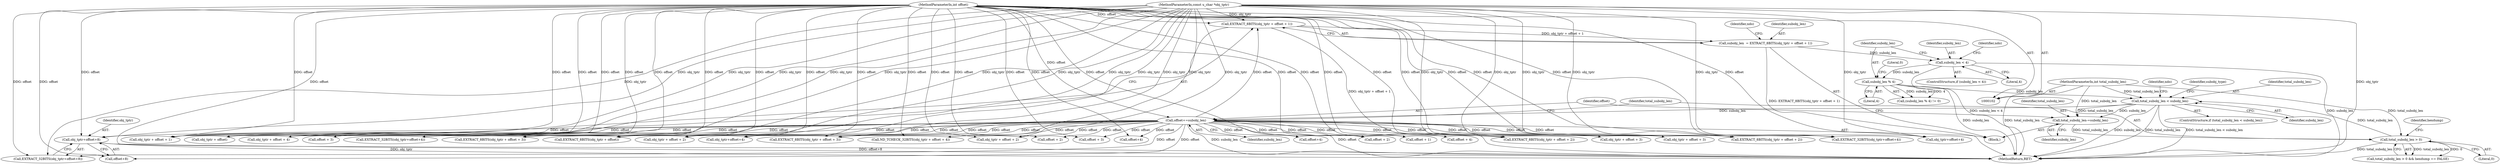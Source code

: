 digraph "0_tcpdump_d97e94223720684c6aa740ff219e0d19426c2220_0@pointer" {
"1000262" [label="(Call,obj_tptr+offset+8)"];
"1000104" [label="(MethodParameterIn,const u_char *obj_tptr)"];
"1000106" [label="(MethodParameterIn,int offset)"];
"1000301" [label="(Call,offset+=subobj_len)"];
"1000174" [label="(Call,total_subobj_len < subobj_len)"];
"1000117" [label="(Call,total_subobj_len > 0)"];
"1000298" [label="(Call,total_subobj_len-=subobj_len)"];
"1000105" [label="(MethodParameterIn,int total_subobj_len)"];
"1000163" [label="(Call,subobj_len % 4)"];
"1000152" [label="(Call,subobj_len < 4)"];
"1000130" [label="(Call,subobj_len  = EXTRACT_8BITS(obj_tptr + offset + 1))"];
"1000132" [label="(Call,EXTRACT_8BITS(obj_tptr + offset + 1))"];
"1000205" [label="(Call,offset + 2)"];
"1000154" [label="(Literal,4)"];
"1000135" [label="(Call,offset + 1)"];
"1000220" [label="(Call,offset + 3)"];
"1000287" [label="(Call,obj_tptr+offset+4)"];
"1000217" [label="(Call,EXTRACT_8BITS(obj_tptr + offset + 3))"];
"1000261" [label="(Call,EXTRACT_32BITS(obj_tptr+offset+8))"];
"1000175" [label="(Identifier,total_subobj_len)"];
"1000176" [label="(Identifier,subobj_len)"];
"1000117" [label="(Call,total_subobj_len > 0)"];
"1000229" [label="(Call,ND_TCHECK_32BITS(obj_tptr + offset + 4))"];
"1000163" [label="(Call,subobj_len % 4)"];
"1000203" [label="(Call,obj_tptr + offset + 2)"];
"1000196" [label="(Call,EXTRACT_8BITS(obj_tptr + offset + 2))"];
"1000119" [label="(Literal,0)"];
"1000302" [label="(Identifier,offset)"];
"1000301" [label="(Call,offset+=subobj_len)"];
"1000224" [label="(Call,obj_tptr + offset + 3)"];
"1000226" [label="(Call,offset + 3)"];
"1000218" [label="(Call,obj_tptr + offset + 3)"];
"1000174" [label="(Call,total_subobj_len < subobj_len)"];
"1000298" [label="(Call,total_subobj_len-=subobj_len)"];
"1000166" [label="(Literal,0)"];
"1000152" [label="(Call,subobj_len < 4)"];
"1000140" [label="(Identifier,ndo)"];
"1000202" [label="(Call,EXTRACT_8BITS(obj_tptr + offset + 2))"];
"1000239" [label="(Call,EXTRACT_32BITS(obj_tptr+offset+4))"];
"1000162" [label="(Call,(subobj_len % 4) != 0)"];
"1000262" [label="(Call,obj_tptr+offset+8)"];
"1000240" [label="(Call,obj_tptr+offset+4)"];
"1000180" [label="(Identifier,ndo)"];
"1000299" [label="(Identifier,total_subobj_len)"];
"1000151" [label="(ControlStructure,if (subobj_len < 4))"];
"1000104" [label="(MethodParameterIn,const u_char *obj_tptr)"];
"1000131" [label="(Identifier,subobj_len)"];
"1000242" [label="(Call,offset+4)"];
"1000153" [label="(Identifier,subobj_len)"];
"1000289" [label="(Call,offset+4)"];
"1000116" [label="(Call,total_subobj_len > 0 && hexdump == FALSE)"];
"1000264" [label="(Call,offset+8)"];
"1000232" [label="(Call,offset + 4)"];
"1000173" [label="(ControlStructure,if (total_subobj_len < subobj_len))"];
"1000164" [label="(Identifier,subobj_len)"];
"1000127" [label="(Call,obj_tptr + offset)"];
"1000132" [label="(Call,EXTRACT_8BITS(obj_tptr + offset + 1))"];
"1000118" [label="(Identifier,total_subobj_len)"];
"1000165" [label="(Literal,4)"];
"1000199" [label="(Call,offset + 2)"];
"1000310" [label="(MethodReturn,RET)"];
"1000121" [label="(Identifier,hexdump)"];
"1000106" [label="(MethodParameterIn,int offset)"];
"1000230" [label="(Call,obj_tptr + offset + 4)"];
"1000286" [label="(Call,EXTRACT_32BITS(obj_tptr+offset+4))"];
"1000303" [label="(Identifier,subobj_len)"];
"1000105" [label="(MethodParameterIn,int total_subobj_len)"];
"1000263" [label="(Identifier,obj_tptr)"];
"1000133" [label="(Call,obj_tptr + offset + 1)"];
"1000123" [label="(Block,)"];
"1000223" [label="(Call,EXTRACT_8BITS(obj_tptr + offset + 3))"];
"1000184" [label="(Identifier,subobj_type)"];
"1000158" [label="(Identifier,ndo)"];
"1000126" [label="(Call,EXTRACT_8BITS(obj_tptr + offset))"];
"1000130" [label="(Call,subobj_len  = EXTRACT_8BITS(obj_tptr + offset + 1))"];
"1000197" [label="(Call,obj_tptr + offset + 2)"];
"1000300" [label="(Identifier,subobj_len)"];
"1000262" -> "1000261"  [label="AST: "];
"1000262" -> "1000264"  [label="CFG: "];
"1000263" -> "1000262"  [label="AST: "];
"1000264" -> "1000262"  [label="AST: "];
"1000261" -> "1000262"  [label="CFG: "];
"1000262" -> "1000310"  [label="DDG: obj_tptr"];
"1000262" -> "1000310"  [label="DDG: offset+8"];
"1000104" -> "1000262"  [label="DDG: obj_tptr"];
"1000106" -> "1000262"  [label="DDG: offset"];
"1000301" -> "1000262"  [label="DDG: offset"];
"1000104" -> "1000102"  [label="AST: "];
"1000104" -> "1000310"  [label="DDG: obj_tptr"];
"1000104" -> "1000126"  [label="DDG: obj_tptr"];
"1000104" -> "1000127"  [label="DDG: obj_tptr"];
"1000104" -> "1000132"  [label="DDG: obj_tptr"];
"1000104" -> "1000133"  [label="DDG: obj_tptr"];
"1000104" -> "1000196"  [label="DDG: obj_tptr"];
"1000104" -> "1000197"  [label="DDG: obj_tptr"];
"1000104" -> "1000202"  [label="DDG: obj_tptr"];
"1000104" -> "1000203"  [label="DDG: obj_tptr"];
"1000104" -> "1000217"  [label="DDG: obj_tptr"];
"1000104" -> "1000218"  [label="DDG: obj_tptr"];
"1000104" -> "1000223"  [label="DDG: obj_tptr"];
"1000104" -> "1000224"  [label="DDG: obj_tptr"];
"1000104" -> "1000229"  [label="DDG: obj_tptr"];
"1000104" -> "1000230"  [label="DDG: obj_tptr"];
"1000104" -> "1000239"  [label="DDG: obj_tptr"];
"1000104" -> "1000240"  [label="DDG: obj_tptr"];
"1000104" -> "1000261"  [label="DDG: obj_tptr"];
"1000104" -> "1000286"  [label="DDG: obj_tptr"];
"1000104" -> "1000287"  [label="DDG: obj_tptr"];
"1000106" -> "1000102"  [label="AST: "];
"1000106" -> "1000310"  [label="DDG: offset"];
"1000106" -> "1000126"  [label="DDG: offset"];
"1000106" -> "1000127"  [label="DDG: offset"];
"1000106" -> "1000132"  [label="DDG: offset"];
"1000106" -> "1000133"  [label="DDG: offset"];
"1000106" -> "1000135"  [label="DDG: offset"];
"1000106" -> "1000196"  [label="DDG: offset"];
"1000106" -> "1000197"  [label="DDG: offset"];
"1000106" -> "1000199"  [label="DDG: offset"];
"1000106" -> "1000202"  [label="DDG: offset"];
"1000106" -> "1000203"  [label="DDG: offset"];
"1000106" -> "1000205"  [label="DDG: offset"];
"1000106" -> "1000217"  [label="DDG: offset"];
"1000106" -> "1000218"  [label="DDG: offset"];
"1000106" -> "1000220"  [label="DDG: offset"];
"1000106" -> "1000223"  [label="DDG: offset"];
"1000106" -> "1000224"  [label="DDG: offset"];
"1000106" -> "1000226"  [label="DDG: offset"];
"1000106" -> "1000229"  [label="DDG: offset"];
"1000106" -> "1000230"  [label="DDG: offset"];
"1000106" -> "1000232"  [label="DDG: offset"];
"1000106" -> "1000239"  [label="DDG: offset"];
"1000106" -> "1000240"  [label="DDG: offset"];
"1000106" -> "1000242"  [label="DDG: offset"];
"1000106" -> "1000261"  [label="DDG: offset"];
"1000106" -> "1000264"  [label="DDG: offset"];
"1000106" -> "1000286"  [label="DDG: offset"];
"1000106" -> "1000287"  [label="DDG: offset"];
"1000106" -> "1000289"  [label="DDG: offset"];
"1000106" -> "1000301"  [label="DDG: offset"];
"1000301" -> "1000123"  [label="AST: "];
"1000301" -> "1000303"  [label="CFG: "];
"1000302" -> "1000301"  [label="AST: "];
"1000303" -> "1000301"  [label="AST: "];
"1000118" -> "1000301"  [label="CFG: "];
"1000301" -> "1000310"  [label="DDG: subobj_len"];
"1000301" -> "1000310"  [label="DDG: offset"];
"1000301" -> "1000126"  [label="DDG: offset"];
"1000301" -> "1000127"  [label="DDG: offset"];
"1000301" -> "1000132"  [label="DDG: offset"];
"1000301" -> "1000133"  [label="DDG: offset"];
"1000301" -> "1000135"  [label="DDG: offset"];
"1000301" -> "1000196"  [label="DDG: offset"];
"1000301" -> "1000197"  [label="DDG: offset"];
"1000301" -> "1000199"  [label="DDG: offset"];
"1000301" -> "1000202"  [label="DDG: offset"];
"1000301" -> "1000203"  [label="DDG: offset"];
"1000301" -> "1000205"  [label="DDG: offset"];
"1000301" -> "1000217"  [label="DDG: offset"];
"1000301" -> "1000218"  [label="DDG: offset"];
"1000301" -> "1000220"  [label="DDG: offset"];
"1000301" -> "1000223"  [label="DDG: offset"];
"1000301" -> "1000224"  [label="DDG: offset"];
"1000301" -> "1000226"  [label="DDG: offset"];
"1000301" -> "1000229"  [label="DDG: offset"];
"1000301" -> "1000230"  [label="DDG: offset"];
"1000301" -> "1000232"  [label="DDG: offset"];
"1000301" -> "1000239"  [label="DDG: offset"];
"1000301" -> "1000240"  [label="DDG: offset"];
"1000301" -> "1000242"  [label="DDG: offset"];
"1000301" -> "1000261"  [label="DDG: offset"];
"1000301" -> "1000264"  [label="DDG: offset"];
"1000301" -> "1000286"  [label="DDG: offset"];
"1000301" -> "1000287"  [label="DDG: offset"];
"1000301" -> "1000289"  [label="DDG: offset"];
"1000174" -> "1000301"  [label="DDG: subobj_len"];
"1000174" -> "1000173"  [label="AST: "];
"1000174" -> "1000176"  [label="CFG: "];
"1000175" -> "1000174"  [label="AST: "];
"1000176" -> "1000174"  [label="AST: "];
"1000180" -> "1000174"  [label="CFG: "];
"1000184" -> "1000174"  [label="CFG: "];
"1000174" -> "1000310"  [label="DDG: subobj_len"];
"1000174" -> "1000310"  [label="DDG: total_subobj_len < subobj_len"];
"1000174" -> "1000310"  [label="DDG: total_subobj_len"];
"1000117" -> "1000174"  [label="DDG: total_subobj_len"];
"1000105" -> "1000174"  [label="DDG: total_subobj_len"];
"1000163" -> "1000174"  [label="DDG: subobj_len"];
"1000174" -> "1000298"  [label="DDG: subobj_len"];
"1000174" -> "1000298"  [label="DDG: total_subobj_len"];
"1000117" -> "1000116"  [label="AST: "];
"1000117" -> "1000119"  [label="CFG: "];
"1000118" -> "1000117"  [label="AST: "];
"1000119" -> "1000117"  [label="AST: "];
"1000121" -> "1000117"  [label="CFG: "];
"1000116" -> "1000117"  [label="CFG: "];
"1000117" -> "1000310"  [label="DDG: total_subobj_len"];
"1000117" -> "1000116"  [label="DDG: total_subobj_len"];
"1000117" -> "1000116"  [label="DDG: 0"];
"1000298" -> "1000117"  [label="DDG: total_subobj_len"];
"1000105" -> "1000117"  [label="DDG: total_subobj_len"];
"1000298" -> "1000123"  [label="AST: "];
"1000298" -> "1000300"  [label="CFG: "];
"1000299" -> "1000298"  [label="AST: "];
"1000300" -> "1000298"  [label="AST: "];
"1000302" -> "1000298"  [label="CFG: "];
"1000105" -> "1000298"  [label="DDG: total_subobj_len"];
"1000105" -> "1000102"  [label="AST: "];
"1000105" -> "1000310"  [label="DDG: total_subobj_len"];
"1000163" -> "1000162"  [label="AST: "];
"1000163" -> "1000165"  [label="CFG: "];
"1000164" -> "1000163"  [label="AST: "];
"1000165" -> "1000163"  [label="AST: "];
"1000166" -> "1000163"  [label="CFG: "];
"1000163" -> "1000310"  [label="DDG: subobj_len"];
"1000163" -> "1000162"  [label="DDG: subobj_len"];
"1000163" -> "1000162"  [label="DDG: 4"];
"1000152" -> "1000163"  [label="DDG: subobj_len"];
"1000152" -> "1000151"  [label="AST: "];
"1000152" -> "1000154"  [label="CFG: "];
"1000153" -> "1000152"  [label="AST: "];
"1000154" -> "1000152"  [label="AST: "];
"1000158" -> "1000152"  [label="CFG: "];
"1000164" -> "1000152"  [label="CFG: "];
"1000152" -> "1000310"  [label="DDG: subobj_len < 4"];
"1000152" -> "1000310"  [label="DDG: subobj_len"];
"1000130" -> "1000152"  [label="DDG: subobj_len"];
"1000130" -> "1000123"  [label="AST: "];
"1000130" -> "1000132"  [label="CFG: "];
"1000131" -> "1000130"  [label="AST: "];
"1000132" -> "1000130"  [label="AST: "];
"1000140" -> "1000130"  [label="CFG: "];
"1000130" -> "1000310"  [label="DDG: EXTRACT_8BITS(obj_tptr + offset + 1)"];
"1000132" -> "1000130"  [label="DDG: obj_tptr + offset + 1"];
"1000132" -> "1000133"  [label="CFG: "];
"1000133" -> "1000132"  [label="AST: "];
"1000132" -> "1000310"  [label="DDG: obj_tptr + offset + 1"];
}
